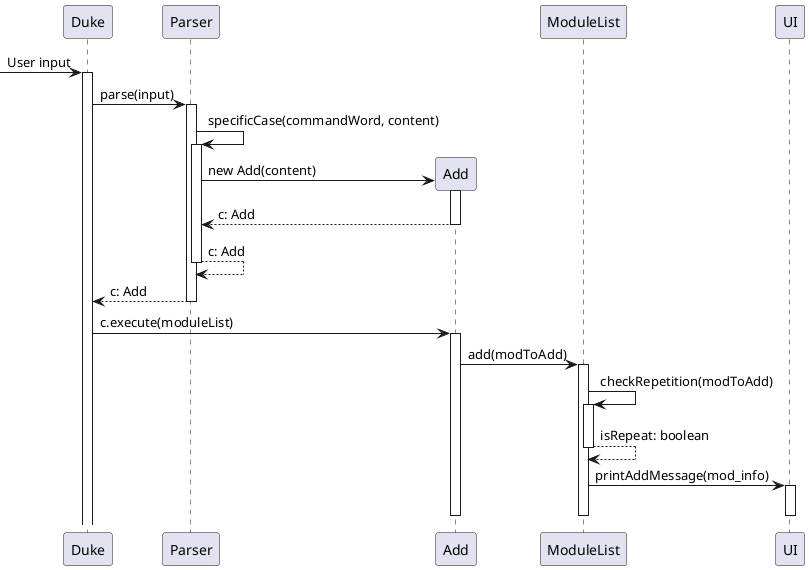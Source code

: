 
'https://plantuml.com/sequence-diagram

@startuml
[-> Duke: User input
activate Duke
Duke -> Parser: parse(input)
activate Parser
Parser -> Parser: specificCase(commandWord, content)
activate Parser
create Add
Parser -> Add: new Add(content)
activate Add
return c: Add
return c: Add
return c: Add
deactivate Parser
Duke -> Add: c.execute(moduleList)
activate Add
Add -> ModuleList: add(modToAdd)
activate ModuleList
ModuleList -> ModuleList: checkRepetition(modToAdd)
activate ModuleList
return isRepeat: boolean
ModuleList -> UI: printAddMessage(mod_info)
activate UI
deactivate UI
deactivate ModuleList
deactivate Add

@enduml